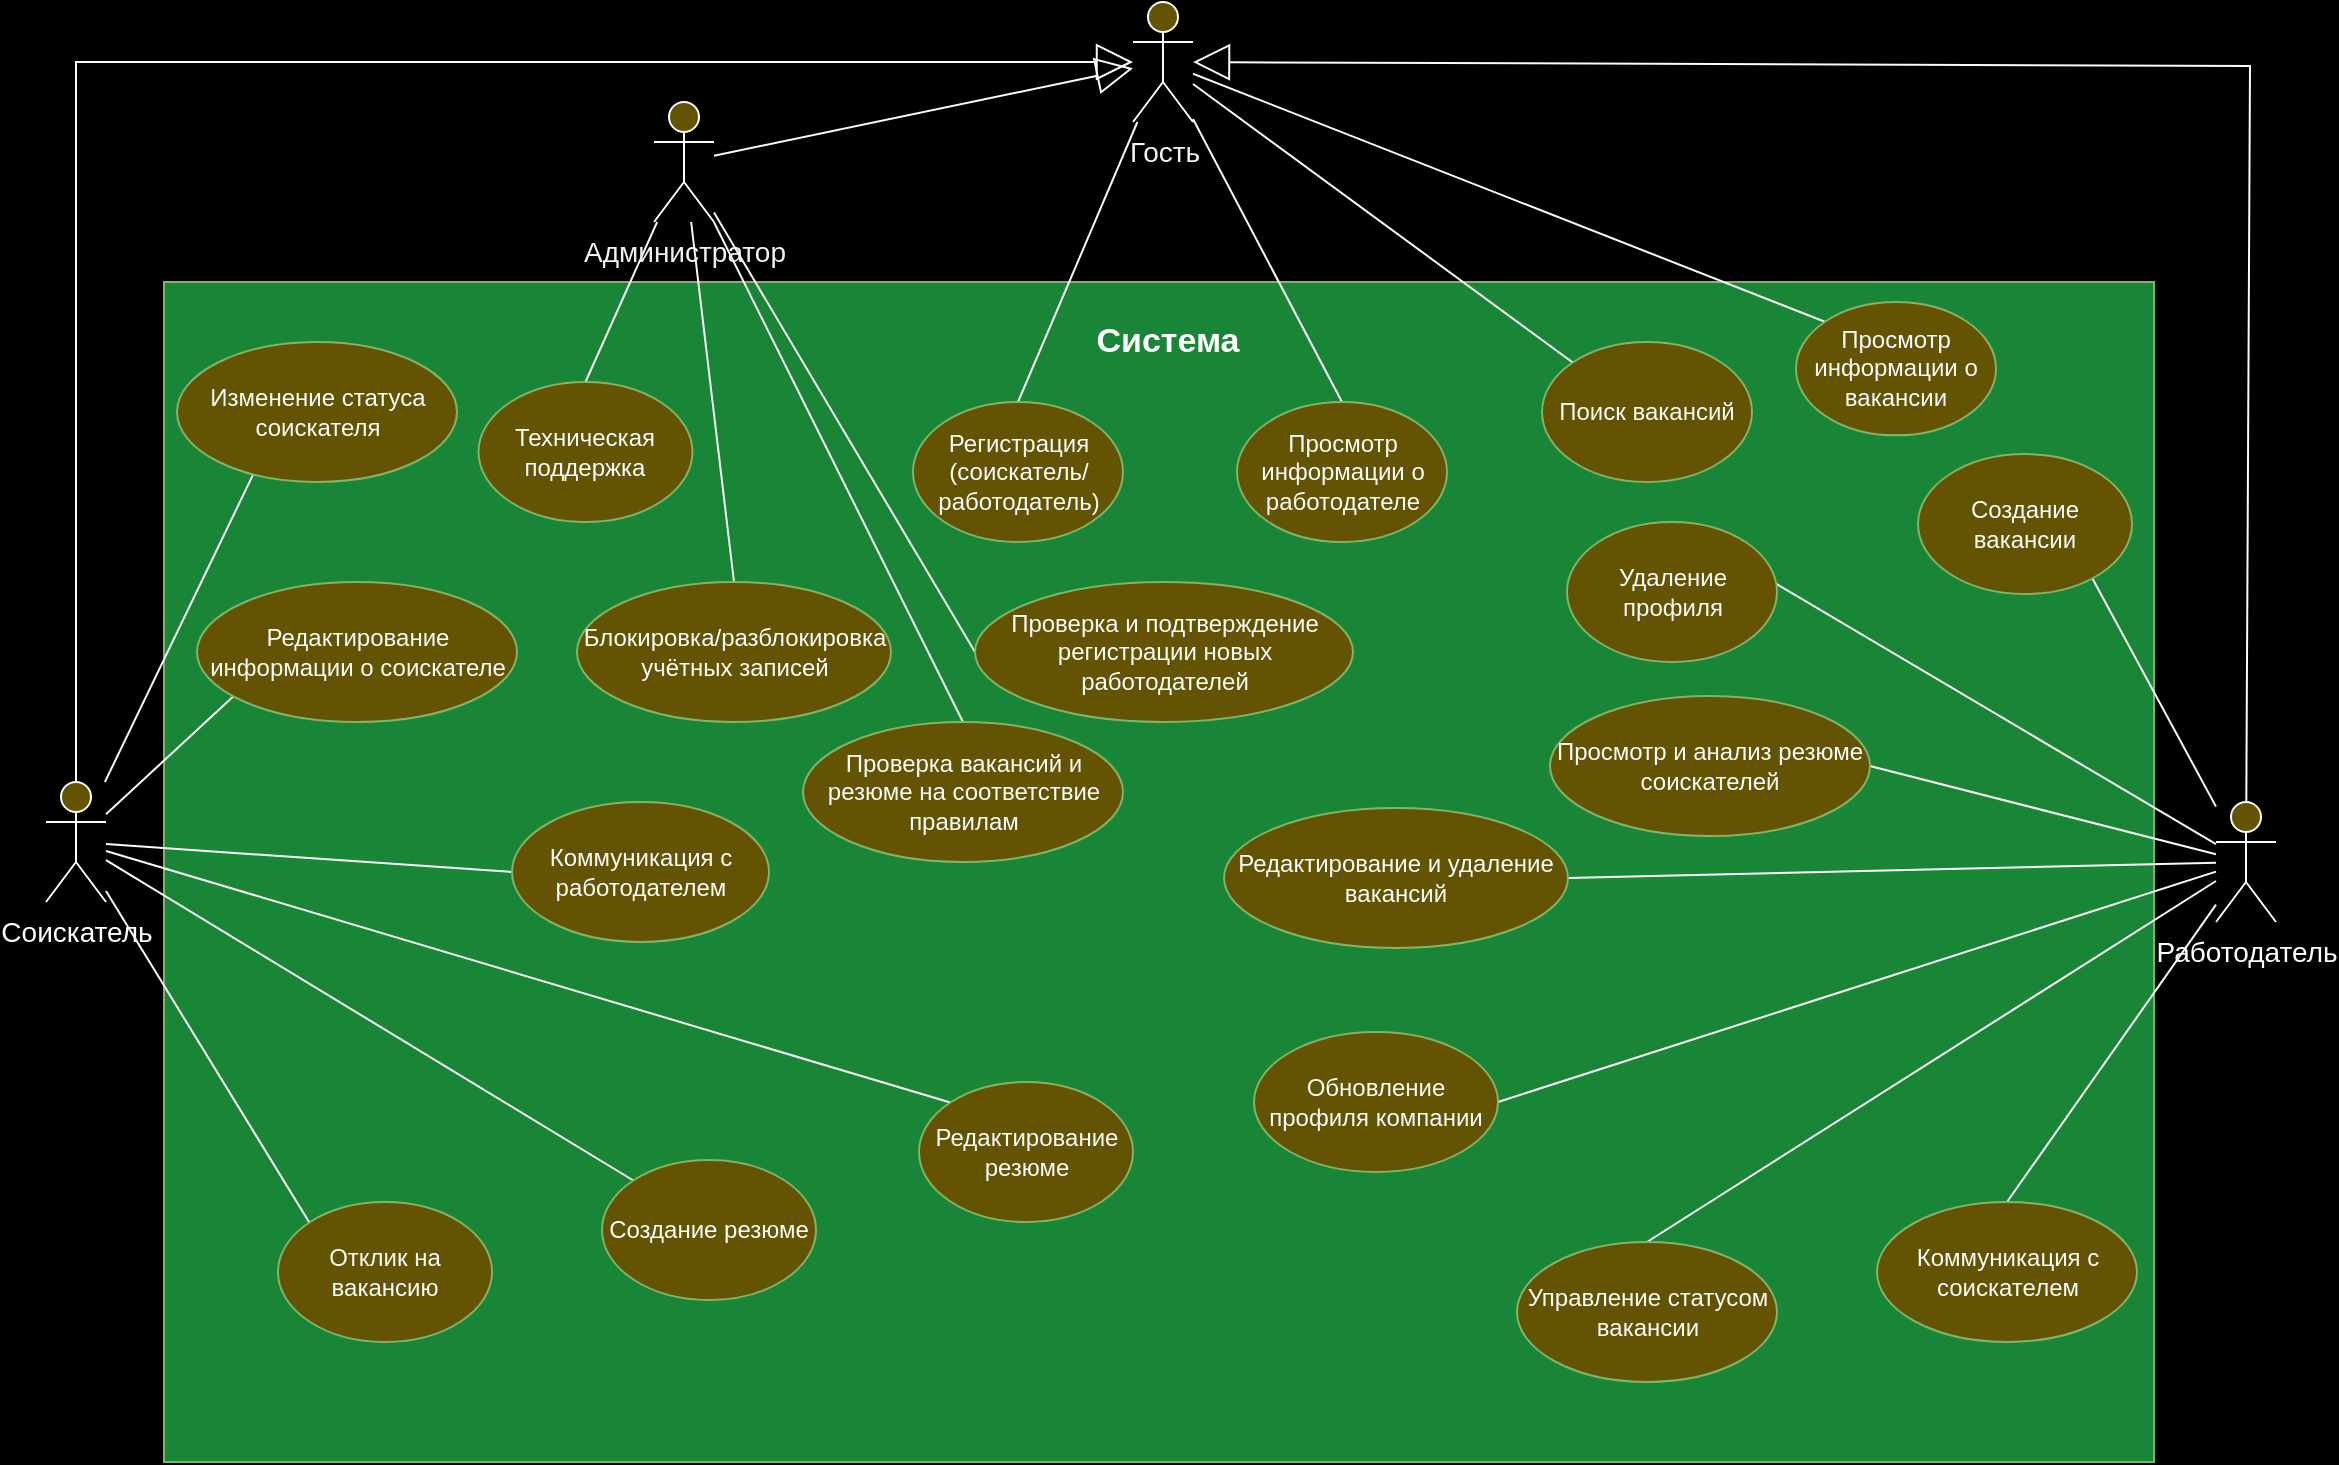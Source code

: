 <mxfile version="22.1.3" type="device">
  <diagram name="Страница — 1" id="_mipW3QEOlKx9yuD1rAd">
    <mxGraphModel dx="2931" dy="846" grid="0" gridSize="10" guides="1" tooltips="1" connect="1" arrows="1" fold="1" page="1" pageScale="1" pageWidth="1169" pageHeight="827" background="#000000" math="0" shadow="0">
      <root>
        <mxCell id="0" />
        <mxCell id="1" parent="0" />
        <mxCell id="1TWJShVb3mu3NYzvv_6r-85" value="" style="rounded=0;whiteSpace=wrap;html=1;fillColor=#198536;strokeColor=#82b366;" parent="1" vertex="1">
          <mxGeometry x="-1086" y="192" width="995" height="590" as="geometry" />
        </mxCell>
        <mxCell id="1TWJShVb3mu3NYzvv_6r-6" value="Гость" style="shape=umlActor;verticalLabelPosition=bottom;verticalAlign=top;html=1;outlineConnect=0;fontColor=#F2F2F2;fillColor=#635303;strokeColor=#FCFCFC;fontSize=14;" parent="1" vertex="1">
          <mxGeometry x="-601.5" y="52" width="30" height="60" as="geometry" />
        </mxCell>
        <mxCell id="1TWJShVb3mu3NYzvv_6r-27" style="rounded=0;orthogonalLoop=1;jettySize=auto;html=1;exitX=0;exitY=0;exitDx=0;exitDy=0;endArrow=none;endFill=0;strokeColor=#FAFAFA;" parent="1" source="1TWJShVb3mu3NYzvv_6r-8" target="1TWJShVb3mu3NYzvv_6r-6" edge="1">
          <mxGeometry relative="1" as="geometry" />
        </mxCell>
        <mxCell id="1TWJShVb3mu3NYzvv_6r-8" value="Поиск вакансий" style="ellipse;whiteSpace=wrap;html=1;fillColor=#635303;strokeColor=#82b366;fontColor=#FCFCFC;fontStyle=0" parent="1" vertex="1">
          <mxGeometry x="-397" y="222" width="105" height="70" as="geometry" />
        </mxCell>
        <mxCell id="1TWJShVb3mu3NYzvv_6r-28" style="rounded=0;orthogonalLoop=1;jettySize=auto;html=1;exitX=0;exitY=0;exitDx=0;exitDy=0;endArrow=none;endFill=0;strokeColor=#FAFAFA;" parent="1" source="1TWJShVb3mu3NYzvv_6r-9" target="1TWJShVb3mu3NYzvv_6r-6" edge="1">
          <mxGeometry relative="1" as="geometry" />
        </mxCell>
        <mxCell id="1TWJShVb3mu3NYzvv_6r-9" value="Просмотр информации о вакансии" style="ellipse;whiteSpace=wrap;html=1;fillColor=#635303;strokeColor=#82b366;fontColor=#FCFCFC;fontStyle=0" parent="1" vertex="1">
          <mxGeometry x="-270" y="202.0" width="100" height="66.67" as="geometry" />
        </mxCell>
        <mxCell id="1TWJShVb3mu3NYzvv_6r-24" style="rounded=0;orthogonalLoop=1;jettySize=auto;html=1;exitX=0.5;exitY=0;exitDx=0;exitDy=0;endArrow=none;endFill=0;strokeColor=#FAFAFA;" parent="1" source="1TWJShVb3mu3NYzvv_6r-10" target="1TWJShVb3mu3NYzvv_6r-6" edge="1">
          <mxGeometry relative="1" as="geometry" />
        </mxCell>
        <mxCell id="1TWJShVb3mu3NYzvv_6r-10" value="Просмотр информации о работодателе" style="ellipse;whiteSpace=wrap;html=1;fillColor=#635303;strokeColor=#82b366;fontColor=#FCFCFC;fontStyle=0" parent="1" vertex="1">
          <mxGeometry x="-549.5" y="252" width="105" height="70" as="geometry" />
        </mxCell>
        <mxCell id="1TWJShVb3mu3NYzvv_6r-12" value="Соискатель" style="shape=umlActor;verticalLabelPosition=bottom;verticalAlign=top;html=1;outlineConnect=0;fontColor=#FFFFFF;fillColor=#635303;strokeColor=#FCFCFC;fontSize=14;" parent="1" vertex="1">
          <mxGeometry x="-1145" y="442.0" width="30" height="60" as="geometry" />
        </mxCell>
        <mxCell id="1TWJShVb3mu3NYzvv_6r-15" value="" style="endArrow=block;endSize=16;endFill=0;html=1;rounded=0;strokeColor=#FAFAFA;fontSize=11;" parent="1" source="1TWJShVb3mu3NYzvv_6r-12" target="1TWJShVb3mu3NYzvv_6r-6" edge="1">
          <mxGeometry x="-0.443" y="-81" width="160" relative="1" as="geometry">
            <mxPoint x="-769.5" y="642" as="sourcePoint" />
            <mxPoint x="-639.5" y="552" as="targetPoint" />
            <Array as="points">
              <mxPoint x="-1130" y="82" />
            </Array>
            <mxPoint as="offset" />
          </mxGeometry>
        </mxCell>
        <mxCell id="1TWJShVb3mu3NYzvv_6r-16" value="Работодатель" style="shape=umlActor;verticalLabelPosition=bottom;verticalAlign=top;html=1;outlineConnect=0;fontColor=#FFFFFF;fillColor=#635303;strokeColor=#FCFCFC;fontSize=14;" parent="1" vertex="1">
          <mxGeometry x="-60" y="452" width="30" height="60" as="geometry" />
        </mxCell>
        <mxCell id="1TWJShVb3mu3NYzvv_6r-19" value="" style="endArrow=block;endSize=16;endFill=0;html=1;rounded=0;strokeColor=#FAFAFA;fontSize=11;" parent="1" source="1TWJShVb3mu3NYzvv_6r-16" target="1TWJShVb3mu3NYzvv_6r-6" edge="1">
          <mxGeometry width="160" relative="1" as="geometry">
            <mxPoint x="-669.5" y="462" as="sourcePoint" />
            <mxPoint x="-509.5" y="462" as="targetPoint" />
            <Array as="points">
              <mxPoint x="-43" y="84" />
            </Array>
          </mxGeometry>
        </mxCell>
        <mxCell id="1TWJShVb3mu3NYzvv_6r-20" value="Администратор" style="shape=umlActor;verticalLabelPosition=bottom;verticalAlign=top;html=1;fontColor=#F2F2F2;fillColor=#635303;strokeColor=#FCFCFC;fontSize=14;" parent="1" vertex="1">
          <mxGeometry x="-841" y="102" width="30" height="60" as="geometry" />
        </mxCell>
        <mxCell id="1TWJShVb3mu3NYzvv_6r-21" value="" style="endArrow=block;endSize=16;endFill=0;html=1;rounded=0;fontColor=#F2F2F2;strokeColor=#FAFAFA;" parent="1" source="1TWJShVb3mu3NYzvv_6r-20" target="1TWJShVb3mu3NYzvv_6r-6" edge="1">
          <mxGeometry width="160" relative="1" as="geometry">
            <mxPoint x="-789.5" y="552" as="sourcePoint" />
            <mxPoint x="-629.5" y="552" as="targetPoint" />
          </mxGeometry>
        </mxCell>
        <mxCell id="1TWJShVb3mu3NYzvv_6r-76" style="rounded=0;orthogonalLoop=1;jettySize=auto;html=1;exitX=1;exitY=0.5;exitDx=0;exitDy=0;endArrow=none;endFill=0;strokeColor=#FAFAFA;" parent="1" source="1TWJShVb3mu3NYzvv_6r-29" target="1TWJShVb3mu3NYzvv_6r-16" edge="1">
          <mxGeometry relative="1" as="geometry" />
        </mxCell>
        <mxCell id="1TWJShVb3mu3NYzvv_6r-29" value="Обновление профиля компании" style="ellipse;whiteSpace=wrap;html=1;fillColor=#635303;strokeColor=#82b366;fontColor=#FCFCFC;fontStyle=0" parent="1" vertex="1">
          <mxGeometry x="-541" y="567" width="122" height="70" as="geometry" />
        </mxCell>
        <mxCell id="1TWJShVb3mu3NYzvv_6r-72" style="rounded=0;orthogonalLoop=1;jettySize=auto;html=1;exitX=1;exitY=0.5;exitDx=0;exitDy=0;endArrow=none;endFill=0;strokeColor=#FAFAFA;" parent="1" source="1TWJShVb3mu3NYzvv_6r-30" target="1TWJShVb3mu3NYzvv_6r-16" edge="1">
          <mxGeometry relative="1" as="geometry" />
        </mxCell>
        <mxCell id="1TWJShVb3mu3NYzvv_6r-30" value="Редактирование и удаление вакансий" style="ellipse;whiteSpace=wrap;html=1;fillColor=#635303;strokeColor=#82b366;fontColor=#FCFCFC;fontStyle=0" parent="1" vertex="1">
          <mxGeometry x="-556" y="455" width="172" height="70" as="geometry" />
        </mxCell>
        <mxCell id="1TWJShVb3mu3NYzvv_6r-60" style="rounded=0;orthogonalLoop=1;jettySize=auto;html=1;exitX=0;exitY=0.5;exitDx=0;exitDy=0;endArrow=none;endFill=0;strokeColor=#FAFAFA;" parent="1" source="1TWJShVb3mu3NYzvv_6r-31" target="1TWJShVb3mu3NYzvv_6r-12" edge="1">
          <mxGeometry relative="1" as="geometry" />
        </mxCell>
        <mxCell id="1TWJShVb3mu3NYzvv_6r-31" value="Коммуникация с работодателем" style="ellipse;whiteSpace=wrap;html=1;fillColor=#635303;strokeColor=#82b366;fontColor=#FCFCFC;fontStyle=0" parent="1" vertex="1">
          <mxGeometry x="-912" y="452" width="128.5" height="70" as="geometry" />
        </mxCell>
        <mxCell id="1TWJShVb3mu3NYzvv_6r-57" style="rounded=0;orthogonalLoop=1;jettySize=auto;html=1;exitX=0;exitY=0;exitDx=0;exitDy=0;endArrow=none;endFill=0;strokeColor=#FAFAFA;" parent="1" source="1TWJShVb3mu3NYzvv_6r-32" target="1TWJShVb3mu3NYzvv_6r-12" edge="1">
          <mxGeometry relative="1" as="geometry" />
        </mxCell>
        <mxCell id="1TWJShVb3mu3NYzvv_6r-32" value="Редактирование резюме" style="ellipse;whiteSpace=wrap;html=1;fillColor=#635303;strokeColor=#82b366;fontColor=#FCFCFC;fontStyle=0" parent="1" vertex="1">
          <mxGeometry x="-708.5" y="592" width="107" height="70" as="geometry" />
        </mxCell>
        <mxCell id="1TWJShVb3mu3NYzvv_6r-75" style="rounded=0;orthogonalLoop=1;jettySize=auto;html=1;exitX=0.5;exitY=0;exitDx=0;exitDy=0;endArrow=none;endFill=0;strokeColor=#FAFAFA;" parent="1" source="1TWJShVb3mu3NYzvv_6r-33" target="1TWJShVb3mu3NYzvv_6r-16" edge="1">
          <mxGeometry relative="1" as="geometry" />
        </mxCell>
        <mxCell id="1TWJShVb3mu3NYzvv_6r-33" value="Управление статусом вакансии" style="ellipse;whiteSpace=wrap;html=1;fillColor=#635303;strokeColor=#82b366;fontColor=#FCFCFC;fontStyle=0" parent="1" vertex="1">
          <mxGeometry x="-409.5" y="672" width="130" height="70" as="geometry" />
        </mxCell>
        <mxCell id="1TWJShVb3mu3NYzvv_6r-71" style="rounded=0;orthogonalLoop=1;jettySize=auto;html=1;exitX=0.5;exitY=0;exitDx=0;exitDy=0;endArrow=none;endFill=0;strokeColor=#FAFAFA;" parent="1" source="1TWJShVb3mu3NYzvv_6r-34" target="1TWJShVb3mu3NYzvv_6r-16" edge="1">
          <mxGeometry relative="1" as="geometry" />
        </mxCell>
        <mxCell id="1TWJShVb3mu3NYzvv_6r-34" value="Создание вакансии" style="ellipse;whiteSpace=wrap;html=1;fillColor=#635303;strokeColor=#82b366;fontColor=#FCFCFC;fontStyle=0" parent="1" vertex="1">
          <mxGeometry x="-209" y="278" width="107" height="70" as="geometry" />
        </mxCell>
        <mxCell id="1TWJShVb3mu3NYzvv_6r-74" style="rounded=0;orthogonalLoop=1;jettySize=auto;html=1;exitX=1;exitY=0.5;exitDx=0;exitDy=0;endArrow=none;endFill=0;strokeColor=#FAFAFA;" parent="1" source="1TWJShVb3mu3NYzvv_6r-35" target="1TWJShVb3mu3NYzvv_6r-16" edge="1">
          <mxGeometry relative="1" as="geometry" />
        </mxCell>
        <mxCell id="1TWJShVb3mu3NYzvv_6r-35" value="Просмотр и анализ резюме соискателей" style="ellipse;whiteSpace=wrap;html=1;fillColor=#635303;strokeColor=#82b366;fontColor=#FCFCFC;fontStyle=0" parent="1" vertex="1">
          <mxGeometry x="-393" y="399" width="160" height="70" as="geometry" />
        </mxCell>
        <mxCell id="1TWJShVb3mu3NYzvv_6r-53" style="rounded=0;orthogonalLoop=1;jettySize=auto;html=1;exitX=0;exitY=0;exitDx=0;exitDy=0;endArrow=none;endFill=0;strokeColor=#FAFAFA;" parent="1" source="1TWJShVb3mu3NYzvv_6r-37" target="1TWJShVb3mu3NYzvv_6r-12" edge="1">
          <mxGeometry relative="1" as="geometry" />
        </mxCell>
        <mxCell id="1TWJShVb3mu3NYzvv_6r-37" value="Создание резюме" style="ellipse;whiteSpace=wrap;html=1;fillColor=#635303;strokeColor=#82b366;fontColor=#FCFCFC;fontStyle=0" parent="1" vertex="1">
          <mxGeometry x="-867" y="631" width="107" height="70" as="geometry" />
        </mxCell>
        <mxCell id="1TWJShVb3mu3NYzvv_6r-54" style="rounded=0;orthogonalLoop=1;jettySize=auto;html=1;exitX=0.5;exitY=0;exitDx=0;exitDy=0;endArrow=none;endFill=0;strokeColor=#FAFAFA;" parent="1" source="1TWJShVb3mu3NYzvv_6r-38" target="1TWJShVb3mu3NYzvv_6r-12" edge="1">
          <mxGeometry relative="1" as="geometry" />
        </mxCell>
        <mxCell id="1TWJShVb3mu3NYzvv_6r-38" value="Изменение статуса соискателя" style="ellipse;whiteSpace=wrap;html=1;fillColor=#635303;strokeColor=#82b366;fontColor=#FCFCFC;fontStyle=0" parent="1" vertex="1">
          <mxGeometry x="-1079.5" y="222" width="140" height="70" as="geometry" />
        </mxCell>
        <mxCell id="1TWJShVb3mu3NYzvv_6r-58" style="rounded=0;orthogonalLoop=1;jettySize=auto;html=1;exitX=0.5;exitY=0;exitDx=0;exitDy=0;endArrow=none;endFill=0;strokeColor=#FAFAFA;" parent="1" source="1TWJShVb3mu3NYzvv_6r-39" target="1TWJShVb3mu3NYzvv_6r-12" edge="1">
          <mxGeometry relative="1" as="geometry" />
        </mxCell>
        <mxCell id="1TWJShVb3mu3NYzvv_6r-39" value="Редактирование информации о соискателе" style="ellipse;whiteSpace=wrap;html=1;fillColor=#635303;strokeColor=#82b366;fontColor=#FCFCFC;fontStyle=0" parent="1" vertex="1">
          <mxGeometry x="-1069.5" y="342" width="160" height="70" as="geometry" />
        </mxCell>
        <mxCell id="1TWJShVb3mu3NYzvv_6r-56" style="rounded=0;orthogonalLoop=1;jettySize=auto;html=1;exitX=0;exitY=0;exitDx=0;exitDy=0;endArrow=none;endFill=0;strokeColor=#FAFAFA;" parent="1" source="1TWJShVb3mu3NYzvv_6r-40" target="1TWJShVb3mu3NYzvv_6r-12" edge="1">
          <mxGeometry relative="1" as="geometry" />
        </mxCell>
        <mxCell id="1TWJShVb3mu3NYzvv_6r-40" value="Отклик на вакансию" style="ellipse;whiteSpace=wrap;html=1;fillColor=#635303;strokeColor=#82b366;fontColor=#FCFCFC;fontStyle=0" parent="1" vertex="1">
          <mxGeometry x="-1029" y="652" width="107" height="70" as="geometry" />
        </mxCell>
        <mxCell id="1TWJShVb3mu3NYzvv_6r-77" style="rounded=0;orthogonalLoop=1;jettySize=auto;html=1;exitX=0.5;exitY=0;exitDx=0;exitDy=0;endArrow=none;endFill=0;strokeColor=#FAFAFA;" parent="1" source="1TWJShVb3mu3NYzvv_6r-42" target="1TWJShVb3mu3NYzvv_6r-16" edge="1">
          <mxGeometry relative="1" as="geometry" />
        </mxCell>
        <mxCell id="1TWJShVb3mu3NYzvv_6r-42" value="Коммуникация с соискателем" style="ellipse;whiteSpace=wrap;html=1;fillColor=#635303;strokeColor=#82b366;fontColor=#FCFCFC;fontStyle=0" parent="1" vertex="1">
          <mxGeometry x="-229.5" y="652" width="130" height="70" as="geometry" />
        </mxCell>
        <mxCell id="1TWJShVb3mu3NYzvv_6r-68" style="rounded=0;orthogonalLoop=1;jettySize=auto;html=1;exitX=0.5;exitY=0;exitDx=0;exitDy=0;endArrow=none;endFill=0;strokeColor=#F7F7F7;" parent="1" source="1TWJShVb3mu3NYzvv_6r-45" target="1TWJShVb3mu3NYzvv_6r-20" edge="1">
          <mxGeometry relative="1" as="geometry" />
        </mxCell>
        <mxCell id="1TWJShVb3mu3NYzvv_6r-45" value="Блокировка/разблокировка учётных записей" style="ellipse;whiteSpace=wrap;html=1;fillColor=#635303;strokeColor=#82b366;fontColor=#FCFCFC;fontStyle=0" parent="1" vertex="1">
          <mxGeometry x="-879.5" y="342" width="157" height="70" as="geometry" />
        </mxCell>
        <mxCell id="1TWJShVb3mu3NYzvv_6r-66" style="rounded=0;orthogonalLoop=1;jettySize=auto;html=1;exitX=0.5;exitY=0;exitDx=0;exitDy=0;endArrow=none;endFill=0;strokeColor=#F7F7F7;" parent="1" source="1TWJShVb3mu3NYzvv_6r-47" target="1TWJShVb3mu3NYzvv_6r-20" edge="1">
          <mxGeometry relative="1" as="geometry" />
        </mxCell>
        <mxCell id="1TWJShVb3mu3NYzvv_6r-47" value="Проверка вакансий и резюме на соответствие правилам" style="ellipse;whiteSpace=wrap;html=1;fillColor=#635303;strokeColor=#82b366;fontColor=#FCFCFC;fontStyle=0" parent="1" vertex="1">
          <mxGeometry x="-766.5" y="412" width="160" height="70" as="geometry" />
        </mxCell>
        <mxCell id="1TWJShVb3mu3NYzvv_6r-67" style="rounded=0;orthogonalLoop=1;jettySize=auto;html=1;exitX=0;exitY=0.5;exitDx=0;exitDy=0;endArrow=none;endFill=0;strokeColor=#F7F7F7;" parent="1" source="1TWJShVb3mu3NYzvv_6r-48" target="1TWJShVb3mu3NYzvv_6r-20" edge="1">
          <mxGeometry relative="1" as="geometry" />
        </mxCell>
        <mxCell id="1TWJShVb3mu3NYzvv_6r-48" value="Проверка и подтверждение регистрации новых работодателей" style="ellipse;whiteSpace=wrap;html=1;fillColor=#635303;strokeColor=#82b366;fontColor=#FCFCFC;fontStyle=0" parent="1" vertex="1">
          <mxGeometry x="-680.5" y="342" width="189" height="70" as="geometry" />
        </mxCell>
        <mxCell id="1TWJShVb3mu3NYzvv_6r-65" style="rounded=0;orthogonalLoop=1;jettySize=auto;html=1;exitX=0.5;exitY=0;exitDx=0;exitDy=0;endArrow=none;endFill=0;strokeColor=#F7F7F7;" parent="1" source="1TWJShVb3mu3NYzvv_6r-49" target="1TWJShVb3mu3NYzvv_6r-20" edge="1">
          <mxGeometry relative="1" as="geometry" />
        </mxCell>
        <mxCell id="1TWJShVb3mu3NYzvv_6r-49" value="Техническая поддержка" style="ellipse;whiteSpace=wrap;html=1;fillColor=#635303;strokeColor=#82b366;fontColor=#FCFCFC;fontStyle=0" parent="1" vertex="1">
          <mxGeometry x="-928.75" y="242" width="107" height="70" as="geometry" />
        </mxCell>
        <mxCell id="1TWJShVb3mu3NYzvv_6r-69" style="rounded=0;orthogonalLoop=1;jettySize=auto;html=1;exitX=0.5;exitY=0;exitDx=0;exitDy=0;endArrow=none;endFill=0;strokeColor=#FAFAFA;" parent="1" source="1TWJShVb3mu3NYzvv_6r-51" target="1TWJShVb3mu3NYzvv_6r-6" edge="1">
          <mxGeometry relative="1" as="geometry" />
        </mxCell>
        <mxCell id="1TWJShVb3mu3NYzvv_6r-51" value="Регистрация (соискатель/работодатель)" style="ellipse;whiteSpace=wrap;html=1;fillColor=#635303;strokeColor=#82b366;fontColor=#FCFCFC;fontStyle=0" parent="1" vertex="1">
          <mxGeometry x="-711.5" y="252" width="105" height="70" as="geometry" />
        </mxCell>
        <mxCell id="1TWJShVb3mu3NYzvv_6r-70" style="rounded=0;orthogonalLoop=1;jettySize=auto;html=1;exitX=0.5;exitY=0;exitDx=0;exitDy=0;endArrow=none;endFill=0;strokeColor=#FAFAFA;" parent="1" source="1TWJShVb3mu3NYzvv_6r-52" target="1TWJShVb3mu3NYzvv_6r-16" edge="1">
          <mxGeometry relative="1" as="geometry" />
        </mxCell>
        <mxCell id="1TWJShVb3mu3NYzvv_6r-52" value="Удаление профиля" style="ellipse;whiteSpace=wrap;html=1;fillColor=#635303;strokeColor=#82b366;fontColor=#FCFCFC;fontStyle=0" parent="1" vertex="1">
          <mxGeometry x="-384.5" y="312" width="105" height="70" as="geometry" />
        </mxCell>
        <mxCell id="1TWJShVb3mu3NYzvv_6r-86" value="&lt;font style=&quot;font-size: 17px;&quot;&gt;Система&lt;/font&gt;" style="text;html=1;strokeColor=none;fillColor=none;align=center;verticalAlign=middle;whiteSpace=wrap;rounded=0;fontColor=#FFFFFF;fontStyle=1" parent="1" vertex="1">
          <mxGeometry x="-644" y="202" width="120" height="40" as="geometry" />
        </mxCell>
      </root>
    </mxGraphModel>
  </diagram>
</mxfile>
